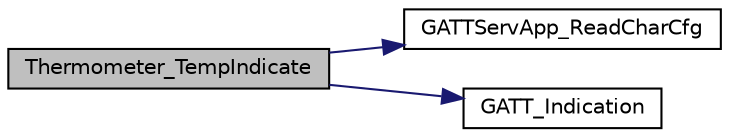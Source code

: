 digraph "Thermometer_TempIndicate"
{
  edge [fontname="Helvetica",fontsize="10",labelfontname="Helvetica",labelfontsize="10"];
  node [fontname="Helvetica",fontsize="10",shape=record];
  rankdir="LR";
  Node1 [label="Thermometer_TempIndicate",height=0.2,width=0.4,color="black", fillcolor="grey75", style="filled" fontcolor="black"];
  Node1 -> Node2 [color="midnightblue",fontsize="10",style="solid",fontname="Helvetica"];
  Node2 [label="GATTServApp_ReadCharCfg",height=0.2,width=0.4,color="black", fillcolor="white", style="filled",URL="$group___g_a_t_t___s_e_r_v___a_p_p___a_p_i.html#ga1926d27a33374be75beeaa29e428ca95",tooltip="Read the client characteristic configuration for a given client. "];
  Node1 -> Node3 [color="midnightblue",fontsize="10",style="solid",fontname="Helvetica"];
  Node3 [label="GATT_Indication",height=0.2,width=0.4,color="black", fillcolor="white", style="filled",URL="$group___g_a_t_t___s_e_r_v_e_r___s_u_b___p_r_o_c_e_d_u_r_e___a_p_i.html#gadaadba59a7d29ede06abc3b30bec89ad",tooltip="This sub-procedure is used when a server is configured to indicate a characteristic value to a client..."];
}

